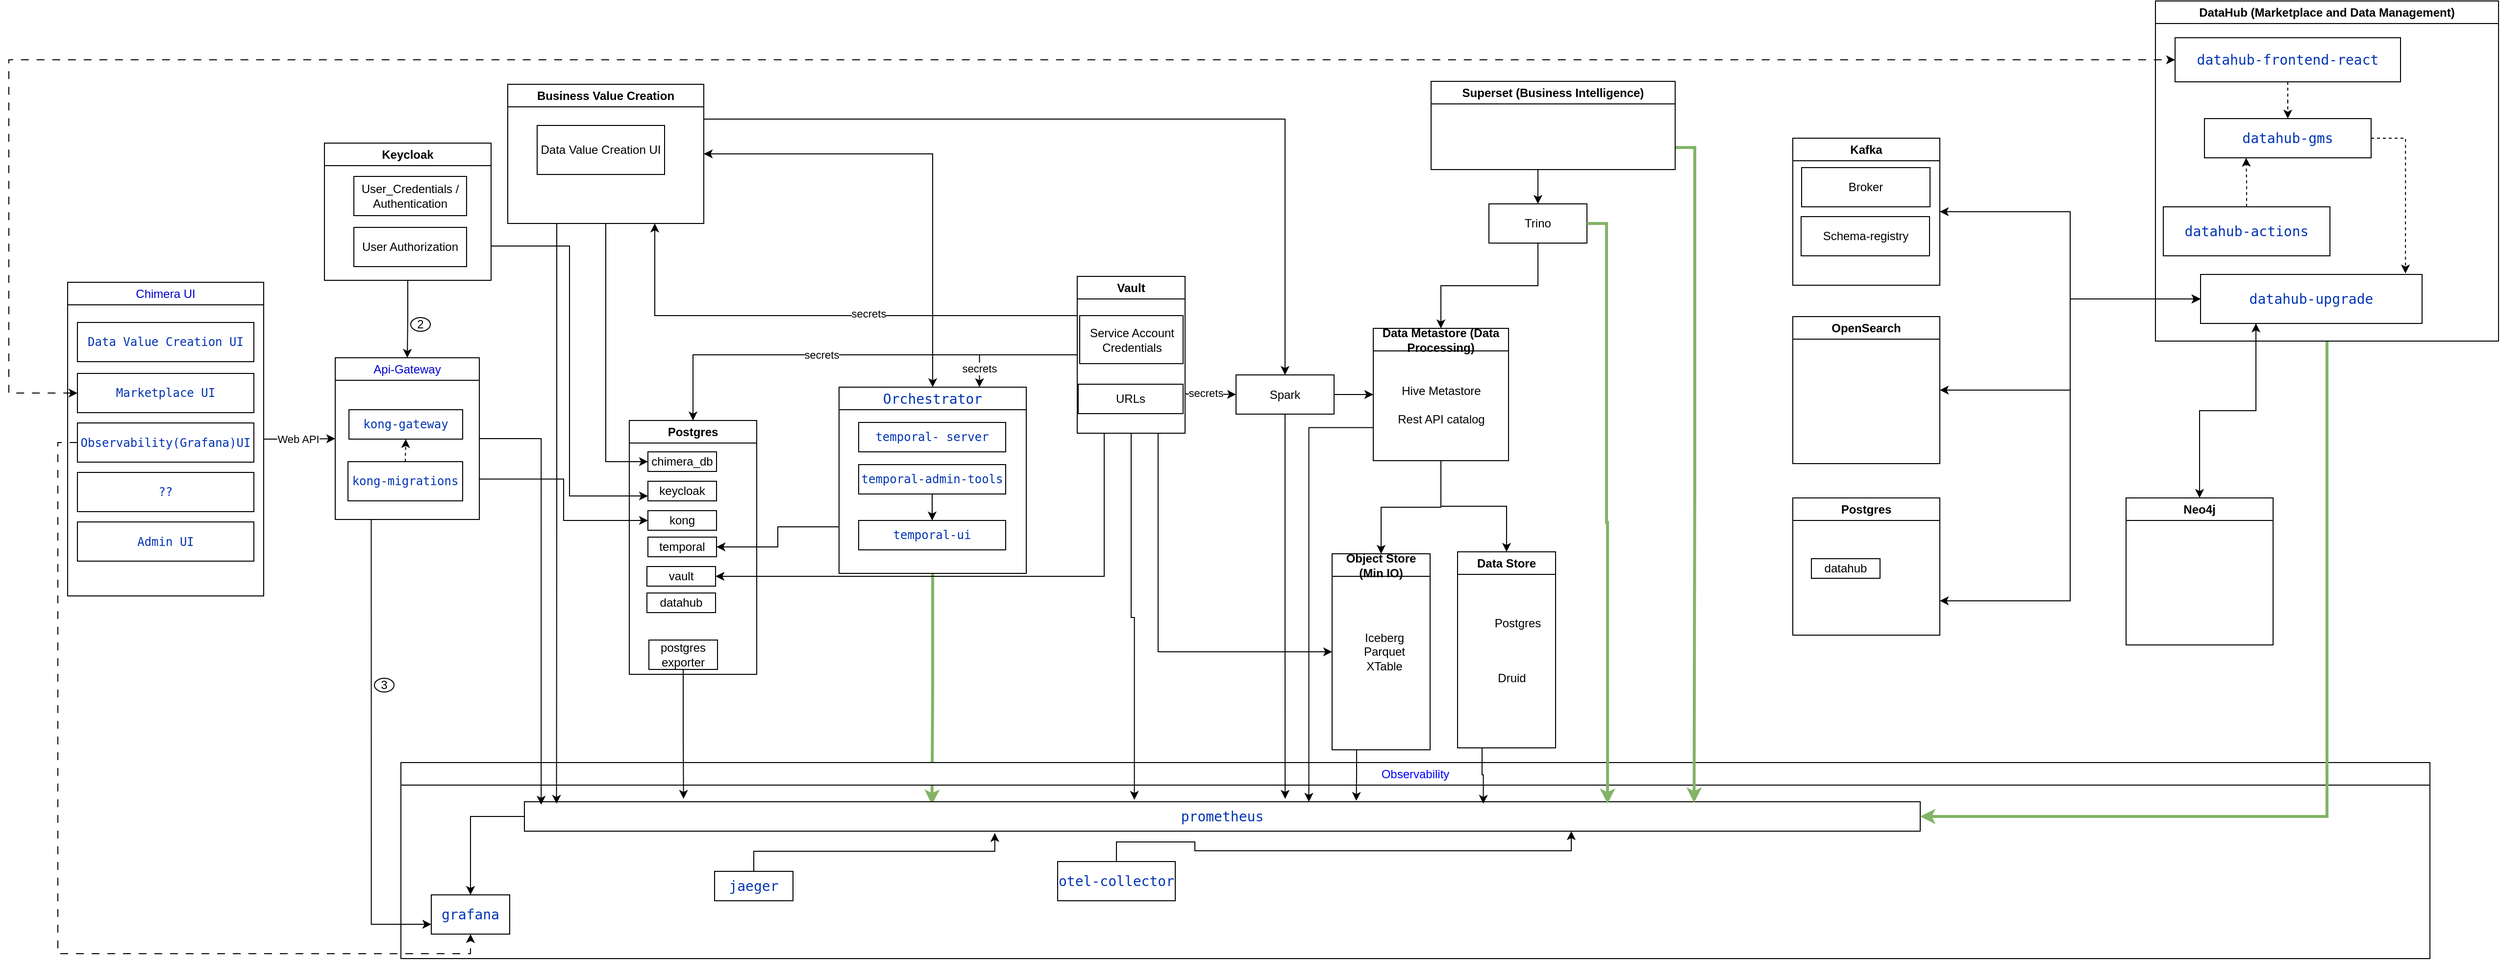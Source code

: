 <mxfile version="22.1.22" type="embed">
  <diagram name="Page-1" id="F5dg0ylDk_RJSr3__Lnu">
    <mxGraphModel dx="2994" dy="670" grid="1" gridSize="10" guides="1" tooltips="1" connect="1" arrows="1" fold="1" page="1" pageScale="1" pageWidth="827" pageHeight="1169" math="0" shadow="0">
      <root>
        <mxCell id="0" />
        <mxCell id="1" parent="0" />
        <mxCell id="24" style="edgeStyle=orthogonalEdgeStyle;rounded=0;orthogonalLoop=1;jettySize=auto;html=1;exitX=0.5;exitY=1;exitDx=0;exitDy=0;entryX=0.292;entryY=0.1;entryDx=0;entryDy=0;fillColor=#d5e8d4;strokeColor=#82b366;strokeWidth=3;entryPerimeter=0;" parent="1" source="vYYXMtTBXLeFyRnoxI34-15" target="vYYXMtTBXLeFyRnoxI34-8" edge="1">
          <mxGeometry relative="1" as="geometry">
            <mxPoint x="-120" y="500" as="targetPoint" />
          </mxGeometry>
        </mxCell>
        <mxCell id="88" style="edgeStyle=orthogonalEdgeStyle;rounded=0;orthogonalLoop=1;jettySize=auto;html=1;exitX=0;exitY=0.75;exitDx=0;exitDy=0;entryX=1;entryY=0.5;entryDx=0;entryDy=0;" edge="1" parent="1" source="vYYXMtTBXLeFyRnoxI34-15" target="87">
          <mxGeometry relative="1" as="geometry" />
        </mxCell>
        <mxCell id="vYYXMtTBXLeFyRnoxI34-15" value="&lt;div style=&quot;font-weight: 400; text-align: start; background-color: rgb(255, 255, 255); color: rgb(8, 8, 8);&quot;&gt;&lt;pre style=&quot;font-family: &amp;quot;JetBrains Mono&amp;quot;, monospace; font-size: 10.5pt;&quot;&gt;&lt;span style=&quot;color: rgb(0, 51, 179);&quot;&gt;Orchestrator&lt;/span&gt;&lt;/pre&gt;&lt;/div&gt;" style="swimlane;whiteSpace=wrap;html=1;" parent="1" vertex="1">
          <mxGeometry x="-683" y="447" width="191" height="190" as="geometry">
            <mxRectangle x="520" y="270" width="140" height="30" as="alternateBounds" />
          </mxGeometry>
        </mxCell>
        <mxCell id="vYYXMtTBXLeFyRnoxI34-20" value="" style="edgeStyle=orthogonalEdgeStyle;rounded=0;orthogonalLoop=1;jettySize=auto;html=1;" parent="vYYXMtTBXLeFyRnoxI34-15" source="vYYXMtTBXLeFyRnoxI34-16" target="vYYXMtTBXLeFyRnoxI34-19" edge="1">
          <mxGeometry relative="1" as="geometry" />
        </mxCell>
        <mxCell id="vYYXMtTBXLeFyRnoxI34-16" value="&lt;div style=&quot;text-align: start; background-color: rgb(255, 255, 255); color: rgb(8, 8, 8);&quot;&gt;&lt;pre style=&quot;font-family: &amp;quot;JetBrains Mono&amp;quot;, monospace;&quot;&gt;&lt;span style=&quot;color: rgb(0, 51, 179);&quot;&gt;&lt;font style=&quot;font-size: 12px;&quot;&gt;temporal-admin-tools&lt;/font&gt;&lt;/span&gt;&lt;/pre&gt;&lt;/div&gt;" style="rounded=0;whiteSpace=wrap;html=1;" parent="vYYXMtTBXLeFyRnoxI34-15" vertex="1">
          <mxGeometry x="20" y="79" width="150" height="30" as="geometry" />
        </mxCell>
        <mxCell id="vYYXMtTBXLeFyRnoxI34-19" value="&lt;div style=&quot;text-align: start; background-color: rgb(255, 255, 255); color: rgb(8, 8, 8);&quot;&gt;&lt;pre style=&quot;font-family: &amp;quot;JetBrains Mono&amp;quot;, monospace;&quot;&gt;&lt;span style=&quot;color: rgb(0, 51, 179);&quot;&gt;&lt;font style=&quot;font-size: 12px;&quot;&gt;temporal-ui&lt;/font&gt;&lt;/span&gt;&lt;/pre&gt;&lt;/div&gt;" style="whiteSpace=wrap;html=1;rounded=0;" parent="vYYXMtTBXLeFyRnoxI34-15" vertex="1">
          <mxGeometry x="20" y="136" width="150" height="30" as="geometry" />
        </mxCell>
        <mxCell id="76" value="&lt;div style=&quot;text-align: start; background-color: rgb(255, 255, 255); color: rgb(8, 8, 8);&quot;&gt;&lt;pre style=&quot;font-family: &amp;quot;JetBrains Mono&amp;quot;, monospace;&quot;&gt;&lt;span style=&quot;color: rgb(0, 51, 179);&quot;&gt;&lt;font style=&quot;font-size: 12px;&quot;&gt;temporal- server&lt;/font&gt;&lt;/span&gt;&lt;/pre&gt;&lt;/div&gt;" style="rounded=0;whiteSpace=wrap;html=1;" vertex="1" parent="vYYXMtTBXLeFyRnoxI34-15">
          <mxGeometry x="20" y="36" width="150" height="30" as="geometry" />
        </mxCell>
        <mxCell id="38" style="edgeStyle=orthogonalEdgeStyle;rounded=0;orthogonalLoop=1;jettySize=auto;html=1;exitX=0.25;exitY=1;exitDx=0;exitDy=0;entryX=0;entryY=0.75;entryDx=0;entryDy=0;" parent="1" source="vYYXMtTBXLeFyRnoxI34-21" target="vYYXMtTBXLeFyRnoxI34-7" edge="1">
          <mxGeometry relative="1" as="geometry" />
        </mxCell>
        <mxCell id="85" style="edgeStyle=orthogonalEdgeStyle;rounded=0;orthogonalLoop=1;jettySize=auto;html=1;exitX=1;exitY=0.75;exitDx=0;exitDy=0;entryX=0;entryY=0.5;entryDx=0;entryDy=0;" edge="1" parent="1" source="vYYXMtTBXLeFyRnoxI34-21" target="50">
          <mxGeometry relative="1" as="geometry" />
        </mxCell>
        <mxCell id="vYYXMtTBXLeFyRnoxI34-21" value="&lt;span style=&quot;color: light-dark(rgb(0, 0, 204), rgb(237, 237, 237)); font-weight: normal;&quot;&gt;Api-Gateway&lt;/span&gt;" style="swimlane;whiteSpace=wrap;html=1;" parent="1" vertex="1">
          <mxGeometry x="-1197" y="417" width="147" height="165" as="geometry">
            <mxRectangle x="-1109" y="417" width="120" height="30" as="alternateBounds" />
          </mxGeometry>
        </mxCell>
        <mxCell id="vYYXMtTBXLeFyRnoxI34-4" value="&lt;div style=&quot;text-align: start; background-color: rgb(255, 255, 255); color: rgb(8, 8, 8);&quot;&gt;&lt;pre style=&quot;font-family: &amp;quot;JetBrains Mono&amp;quot;, monospace;&quot;&gt;&lt;span style=&quot;color: rgb(0, 51, 179);&quot;&gt;&lt;font style=&quot;font-size: 12px;&quot;&gt;kong-gateway&lt;/font&gt;&lt;/span&gt;&lt;/pre&gt;&lt;/div&gt;" style="rounded=0;whiteSpace=wrap;html=1;" parent="vYYXMtTBXLeFyRnoxI34-21" vertex="1">
          <mxGeometry x="14" y="53" width="116" height="30" as="geometry" />
        </mxCell>
        <mxCell id="vYYXMtTBXLeFyRnoxI34-5" value="&lt;div style=&quot;text-align: start; background-color: rgb(255, 255, 255); color: rgb(8, 8, 8);&quot;&gt;&lt;pre style=&quot;font-family: &amp;quot;JetBrains Mono&amp;quot;, monospace;&quot;&gt;&lt;span style=&quot;color: rgb(0, 51, 179);&quot;&gt;&lt;font style=&quot;font-size: 12px;&quot;&gt;kong-migrations&lt;/font&gt;&lt;/span&gt;&lt;/pre&gt;&lt;/div&gt;" style="rounded=0;whiteSpace=wrap;html=1;" parent="vYYXMtTBXLeFyRnoxI34-21" vertex="1">
          <mxGeometry x="13" y="106" width="117" height="40" as="geometry" />
        </mxCell>
        <mxCell id="vYYXMtTBXLeFyRnoxI34-6" value="" style="endArrow=classic;html=1;rounded=0;exitX=0.5;exitY=0;exitDx=0;exitDy=0;dashed=1;entryX=0.5;entryY=1;entryDx=0;entryDy=0;" parent="vYYXMtTBXLeFyRnoxI34-21" source="vYYXMtTBXLeFyRnoxI34-5" target="vYYXMtTBXLeFyRnoxI34-4" edge="1">
          <mxGeometry width="50" height="50" relative="1" as="geometry">
            <mxPoint x="-339" y="139" as="sourcePoint" />
            <mxPoint x="190" y="-87" as="targetPoint" />
          </mxGeometry>
        </mxCell>
        <mxCell id="vYYXMtTBXLeFyRnoxI34-22" value="&lt;span style=&quot;font-weight: normal; color: rgb(0, 0, 255);&quot;&gt;Observability&lt;/span&gt;" style="swimlane;whiteSpace=wrap;html=1;" parent="1" vertex="1">
          <mxGeometry x="-1130" y="830" width="2070" height="200" as="geometry">
            <mxRectangle x="-550" y="390" width="120" height="30" as="alternateBounds" />
          </mxGeometry>
        </mxCell>
        <mxCell id="vYYXMtTBXLeFyRnoxI34-27" style="edgeStyle=orthogonalEdgeStyle;rounded=0;orthogonalLoop=1;jettySize=auto;html=1;exitX=0;exitY=0.5;exitDx=0;exitDy=0;" parent="vYYXMtTBXLeFyRnoxI34-22" source="vYYXMtTBXLeFyRnoxI34-8" target="vYYXMtTBXLeFyRnoxI34-7" edge="1">
          <mxGeometry relative="1" as="geometry" />
        </mxCell>
        <mxCell id="vYYXMtTBXLeFyRnoxI34-8" value="&lt;div style=&quot;text-align: start; background-color: rgb(255, 255, 255); color: rgb(8, 8, 8);&quot;&gt;&lt;pre style=&quot;font-family: &amp;quot;JetBrains Mono&amp;quot;, monospace; font-size: 10.5pt;&quot;&gt;&lt;span style=&quot;color: rgb(0, 51, 179);&quot;&gt;prometheus&lt;/span&gt;&lt;/pre&gt;&lt;/div&gt;" style="rounded=0;whiteSpace=wrap;html=1;" parent="vYYXMtTBXLeFyRnoxI34-22" vertex="1">
          <mxGeometry x="126" y="40" width="1424" height="30" as="geometry" />
        </mxCell>
        <mxCell id="vYYXMtTBXLeFyRnoxI34-12" value="&lt;div style=&quot;text-align: start; background-color: rgb(255, 255, 255); color: rgb(8, 8, 8);&quot;&gt;&lt;pre style=&quot;font-family: &amp;quot;JetBrains Mono&amp;quot;, monospace; font-size: 10.5pt;&quot;&gt;&lt;span style=&quot;color: rgb(0, 51, 179);&quot;&gt;jaeger&lt;/span&gt;&lt;/pre&gt;&lt;/div&gt;" style="rounded=0;whiteSpace=wrap;html=1;" parent="vYYXMtTBXLeFyRnoxI34-22" vertex="1">
          <mxGeometry x="320" y="111" width="80" height="30" as="geometry" />
        </mxCell>
        <mxCell id="vYYXMtTBXLeFyRnoxI34-7" value="&lt;div style=&quot;text-align: start; background-color: rgb(255, 255, 255); color: rgb(8, 8, 8);&quot;&gt;&lt;pre style=&quot;font-family: &amp;quot;JetBrains Mono&amp;quot;, monospace; font-size: 10.5pt;&quot;&gt;&lt;span style=&quot;color: rgb(0, 51, 179);&quot;&gt;grafana&lt;/span&gt;&lt;/pre&gt;&lt;/div&gt;" style="rounded=0;whiteSpace=wrap;html=1;" parent="vYYXMtTBXLeFyRnoxI34-22" vertex="1">
          <mxGeometry x="31" y="135" width="80" height="40" as="geometry" />
        </mxCell>
        <mxCell id="vYYXMtTBXLeFyRnoxI34-26" value="" style="edgeStyle=orthogonalEdgeStyle;rounded=0;orthogonalLoop=1;jettySize=auto;html=1;entryX=0.75;entryY=1;entryDx=0;entryDy=0;" parent="vYYXMtTBXLeFyRnoxI34-22" source="vYYXMtTBXLeFyRnoxI34-9" target="vYYXMtTBXLeFyRnoxI34-8" edge="1">
          <mxGeometry relative="1" as="geometry" />
        </mxCell>
        <mxCell id="vYYXMtTBXLeFyRnoxI34-9" value="&lt;div style=&quot;text-align: start; background-color: rgb(255, 255, 255); color: rgb(8, 8, 8);&quot;&gt;&lt;pre style=&quot;font-family: &amp;quot;JetBrains Mono&amp;quot;, monospace; font-size: 10.5pt;&quot;&gt;&lt;span style=&quot;color: rgb(0, 51, 179);&quot;&gt;otel-collector&lt;/span&gt;&lt;/pre&gt;&lt;/div&gt;" style="rounded=0;whiteSpace=wrap;html=1;" parent="vYYXMtTBXLeFyRnoxI34-22" vertex="1">
          <mxGeometry x="670" y="101" width="120" height="40" as="geometry" />
        </mxCell>
        <mxCell id="vYYXMtTBXLeFyRnoxI34-29" style="edgeStyle=orthogonalEdgeStyle;rounded=0;orthogonalLoop=1;jettySize=auto;html=1;exitX=0.5;exitY=0;exitDx=0;exitDy=0;entryX=0.337;entryY=1.063;entryDx=0;entryDy=0;entryPerimeter=0;" parent="vYYXMtTBXLeFyRnoxI34-22" source="vYYXMtTBXLeFyRnoxI34-12" target="vYYXMtTBXLeFyRnoxI34-8" edge="1">
          <mxGeometry relative="1" as="geometry" />
        </mxCell>
        <mxCell id="75" style="edgeStyle=orthogonalEdgeStyle;rounded=0;orthogonalLoop=1;jettySize=auto;html=1;exitX=0;exitY=0.5;exitDx=0;exitDy=0;entryX=0.5;entryY=0;entryDx=0;entryDy=0;" edge="1" parent="1" source="vYYXMtTBXLeFyRnoxI34-41" target="48">
          <mxGeometry relative="1" as="geometry" />
        </mxCell>
        <mxCell id="80" value="secrets" style="edgeLabel;html=1;align=center;verticalAlign=middle;resizable=0;points=[];" vertex="1" connectable="0" parent="75">
          <mxGeometry x="0.138" relative="1" as="geometry">
            <mxPoint as="offset" />
          </mxGeometry>
        </mxCell>
        <mxCell id="82" style="edgeStyle=orthogonalEdgeStyle;rounded=0;orthogonalLoop=1;jettySize=auto;html=1;exitX=0;exitY=0.25;exitDx=0;exitDy=0;entryX=0.75;entryY=1;entryDx=0;entryDy=0;" edge="1" parent="1" source="vYYXMtTBXLeFyRnoxI34-41" target="60">
          <mxGeometry relative="1" as="geometry" />
        </mxCell>
        <mxCell id="83" value="secrets" style="edgeLabel;html=1;align=center;verticalAlign=middle;resizable=0;points=[];" vertex="1" connectable="0" parent="82">
          <mxGeometry x="-0.186" y="-2" relative="1" as="geometry">
            <mxPoint as="offset" />
          </mxGeometry>
        </mxCell>
        <mxCell id="86" style="edgeStyle=orthogonalEdgeStyle;rounded=0;orthogonalLoop=1;jettySize=auto;html=1;exitX=0.25;exitY=1;exitDx=0;exitDy=0;entryX=1;entryY=0.5;entryDx=0;entryDy=0;" edge="1" parent="1" source="vYYXMtTBXLeFyRnoxI34-41" target="51">
          <mxGeometry relative="1" as="geometry" />
        </mxCell>
        <mxCell id="89" style="edgeStyle=orthogonalEdgeStyle;rounded=0;orthogonalLoop=1;jettySize=auto;html=1;exitX=0;exitY=0.5;exitDx=0;exitDy=0;entryX=0.75;entryY=0;entryDx=0;entryDy=0;" edge="1" parent="1" source="vYYXMtTBXLeFyRnoxI34-41" target="vYYXMtTBXLeFyRnoxI34-15">
          <mxGeometry relative="1" as="geometry" />
        </mxCell>
        <mxCell id="90" value="secrets" style="edgeLabel;html=1;align=center;verticalAlign=middle;resizable=0;points=[];" vertex="1" connectable="0" parent="89">
          <mxGeometry x="0.7" y="-1" relative="1" as="geometry">
            <mxPoint as="offset" />
          </mxGeometry>
        </mxCell>
        <mxCell id="96" style="edgeStyle=orthogonalEdgeStyle;rounded=0;orthogonalLoop=1;jettySize=auto;html=1;exitX=1;exitY=0.75;exitDx=0;exitDy=0;entryX=0;entryY=0.5;entryDx=0;entryDy=0;" edge="1" parent="1" source="vYYXMtTBXLeFyRnoxI34-41" target="45">
          <mxGeometry relative="1" as="geometry" />
        </mxCell>
        <mxCell id="101" value="secrets" style="edgeLabel;html=1;align=center;verticalAlign=middle;resizable=0;points=[];" vertex="1" connectable="0" parent="96">
          <mxGeometry x="-0.365" y="-1" relative="1" as="geometry">
            <mxPoint x="4" y="-2" as="offset" />
          </mxGeometry>
        </mxCell>
        <mxCell id="97" style="edgeStyle=orthogonalEdgeStyle;rounded=0;orthogonalLoop=1;jettySize=auto;html=1;exitX=0.75;exitY=1;exitDx=0;exitDy=0;entryX=0;entryY=0.5;entryDx=0;entryDy=0;" edge="1" parent="1" source="vYYXMtTBXLeFyRnoxI34-41" target="3">
          <mxGeometry relative="1" as="geometry" />
        </mxCell>
        <mxCell id="vYYXMtTBXLeFyRnoxI34-41" value="Vault" style="swimlane;whiteSpace=wrap;html=1;" parent="1" vertex="1">
          <mxGeometry x="-440" y="334" width="110" height="160" as="geometry">
            <mxRectangle x="-770" y="230" width="80" height="30" as="alternateBounds" />
          </mxGeometry>
        </mxCell>
        <mxCell id="vYYXMtTBXLeFyRnoxI34-42" value="URLs" style="rounded=0;whiteSpace=wrap;html=1;" parent="vYYXMtTBXLeFyRnoxI34-41" vertex="1">
          <mxGeometry x="1" y="110" width="107" height="30" as="geometry" />
        </mxCell>
        <mxCell id="vYYXMtTBXLeFyRnoxI34-43" value="Service Account Credentials" style="rounded=0;whiteSpace=wrap;html=1;" parent="vYYXMtTBXLeFyRnoxI34-41" vertex="1">
          <mxGeometry x="2.5" y="40" width="105.5" height="49" as="geometry" />
        </mxCell>
        <mxCell id="11" style="edgeStyle=orthogonalEdgeStyle;rounded=0;orthogonalLoop=1;jettySize=auto;html=1;exitX=0.5;exitY=1;exitDx=0;exitDy=0;" parent="1" source="lkmkdy3Stl9UQCsPqjpw-3" target="4" edge="1">
          <mxGeometry relative="1" as="geometry" />
        </mxCell>
        <mxCell id="lkmkdy3Stl9UQCsPqjpw-3" value="Trino" style="rounded=0;whiteSpace=wrap;html=1;" parent="1" vertex="1">
          <mxGeometry x="-20" y="260" width="100" height="40" as="geometry" />
        </mxCell>
        <mxCell id="47" style="edgeStyle=orthogonalEdgeStyle;rounded=0;orthogonalLoop=1;jettySize=auto;html=1;exitX=0.5;exitY=1;exitDx=0;exitDy=0;entryX=1;entryY=0.5;entryDx=0;entryDy=0;fillColor=#d5e8d4;strokeColor=#82b366;strokeWidth=3;" parent="1" source="lkmkdy3Stl9UQCsPqjpw-6" target="vYYXMtTBXLeFyRnoxI34-8" edge="1">
          <mxGeometry relative="1" as="geometry" />
        </mxCell>
        <mxCell id="lkmkdy3Stl9UQCsPqjpw-6" value="DataHub (Marketplace and Data Management)" style="swimlane;whiteSpace=wrap;html=1;" parent="1" vertex="1">
          <mxGeometry x="660" y="53" width="350" height="347" as="geometry">
            <mxRectangle x="-630" y="750" width="100" height="30" as="alternateBounds" />
          </mxGeometry>
        </mxCell>
        <mxCell id="lkmkdy3Stl9UQCsPqjpw-21" style="edgeStyle=orthogonalEdgeStyle;rounded=0;orthogonalLoop=1;jettySize=auto;html=1;exitX=0.5;exitY=1;exitDx=0;exitDy=0;dashed=1;" parent="lkmkdy3Stl9UQCsPqjpw-6" source="lkmkdy3Stl9UQCsPqjpw-9" target="lkmkdy3Stl9UQCsPqjpw-11" edge="1">
          <mxGeometry relative="1" as="geometry" />
        </mxCell>
        <mxCell id="lkmkdy3Stl9UQCsPqjpw-9" value="&lt;div style=&quot;background-color:#ffffff;color:#080808&quot;&gt;&lt;pre style=&quot;font-family:&#39;JetBrains Mono&#39;,monospace;font-size:10.5pt;&quot;&gt;&lt;span style=&quot;color:#0033b3;&quot;&gt;datahub-frontend-react&lt;/span&gt;&lt;/pre&gt;&lt;/div&gt;" style="rounded=0;whiteSpace=wrap;html=1;" parent="lkmkdy3Stl9UQCsPqjpw-6" vertex="1">
          <mxGeometry x="20" y="37.5" width="230" height="45" as="geometry" />
        </mxCell>
        <mxCell id="lkmkdy3Stl9UQCsPqjpw-11" value="&lt;div style=&quot;background-color:#ffffff;color:#080808&quot;&gt;&lt;pre style=&quot;font-family:&#39;JetBrains Mono&#39;,monospace;font-size:10.5pt;&quot;&gt;&lt;span style=&quot;color:#0033b3;&quot;&gt;datahub-gms&lt;/span&gt;&lt;/pre&gt;&lt;/div&gt;" style="rounded=0;whiteSpace=wrap;html=1;" parent="lkmkdy3Stl9UQCsPqjpw-6" vertex="1">
          <mxGeometry x="50" y="120" width="170" height="40" as="geometry" />
        </mxCell>
        <mxCell id="lkmkdy3Stl9UQCsPqjpw-22" style="edgeStyle=orthogonalEdgeStyle;rounded=0;orthogonalLoop=1;jettySize=auto;html=1;entryX=0.25;entryY=1;entryDx=0;entryDy=0;dashed=1;" parent="lkmkdy3Stl9UQCsPqjpw-6" source="lkmkdy3Stl9UQCsPqjpw-12" target="lkmkdy3Stl9UQCsPqjpw-11" edge="1">
          <mxGeometry relative="1" as="geometry" />
        </mxCell>
        <mxCell id="lkmkdy3Stl9UQCsPqjpw-12" value="&lt;div style=&quot;background-color:#ffffff;color:#080808&quot;&gt;&lt;pre style=&quot;font-family:&#39;JetBrains Mono&#39;,monospace;font-size:10.5pt;&quot;&gt;&lt;span style=&quot;color:#0033b3;&quot;&gt;datahub-actions&lt;/span&gt;&lt;/pre&gt;&lt;/div&gt;" style="rounded=0;whiteSpace=wrap;html=1;" parent="lkmkdy3Stl9UQCsPqjpw-6" vertex="1">
          <mxGeometry x="8" y="210" width="170" height="50" as="geometry" />
        </mxCell>
        <mxCell id="lkmkdy3Stl9UQCsPqjpw-13" value="&lt;div style=&quot;background-color:#ffffff;color:#080808&quot;&gt;&lt;pre style=&quot;font-family:&#39;JetBrains Mono&#39;,monospace;font-size:10.5pt;&quot;&gt;&lt;span style=&quot;color:#0033b3;&quot;&gt;datahub-upgrade&lt;/span&gt;&lt;/pre&gt;&lt;/div&gt;" style="rounded=0;whiteSpace=wrap;html=1;" parent="lkmkdy3Stl9UQCsPqjpw-6" vertex="1">
          <mxGeometry x="46" y="279" width="226" height="50" as="geometry" />
        </mxCell>
        <mxCell id="lkmkdy3Stl9UQCsPqjpw-23" style="edgeStyle=orthogonalEdgeStyle;rounded=0;orthogonalLoop=1;jettySize=auto;html=1;exitX=1;exitY=0.5;exitDx=0;exitDy=0;entryX=0.925;entryY=-0.02;entryDx=0;entryDy=0;entryPerimeter=0;dashed=1;" parent="lkmkdy3Stl9UQCsPqjpw-6" source="lkmkdy3Stl9UQCsPqjpw-11" target="lkmkdy3Stl9UQCsPqjpw-13" edge="1">
          <mxGeometry relative="1" as="geometry" />
        </mxCell>
        <mxCell id="3" value="Object Store (Min IO)" style="swimlane;whiteSpace=wrap;html=1;" parent="1" vertex="1">
          <mxGeometry x="-180" y="617" width="100" height="200" as="geometry" />
        </mxCell>
        <mxCell id="43" value="Iceberg&lt;br&gt;Parquet&lt;br&gt;XTable" style="text;html=1;align=center;verticalAlign=middle;resizable=0;points=[];autosize=1;strokeColor=none;fillColor=none;" parent="3" vertex="1">
          <mxGeometry x="18" y="70" width="70" height="60" as="geometry" />
        </mxCell>
        <mxCell id="5" style="edgeStyle=orthogonalEdgeStyle;rounded=0;orthogonalLoop=1;jettySize=auto;html=1;exitX=0.5;exitY=1;exitDx=0;exitDy=0;entryX=0.5;entryY=0;entryDx=0;entryDy=0;" parent="1" source="4" target="3" edge="1">
          <mxGeometry relative="1" as="geometry" />
        </mxCell>
        <mxCell id="7" style="edgeStyle=orthogonalEdgeStyle;rounded=0;orthogonalLoop=1;jettySize=auto;html=1;exitX=0.5;exitY=1;exitDx=0;exitDy=0;" parent="1" source="4" target="6" edge="1">
          <mxGeometry relative="1" as="geometry" />
        </mxCell>
        <mxCell id="4" value="Data Metastore (Data Processing)" style="swimlane;whiteSpace=wrap;html=1;" parent="1" vertex="1">
          <mxGeometry x="-138" y="387" width="138" height="135" as="geometry" />
        </mxCell>
        <mxCell id="94" style="edgeStyle=orthogonalEdgeStyle;rounded=0;orthogonalLoop=1;jettySize=auto;html=1;exitX=0.25;exitY=1;exitDx=0;exitDy=0;entryX=0.687;entryY=0.067;entryDx=0;entryDy=0;entryPerimeter=0;" edge="1" parent="1" source="6" target="vYYXMtTBXLeFyRnoxI34-8">
          <mxGeometry relative="1" as="geometry">
            <mxPoint x="250" y="750" as="targetPoint" />
          </mxGeometry>
        </mxCell>
        <mxCell id="6" value="Data Store" style="swimlane;whiteSpace=wrap;html=1;" parent="1" vertex="1">
          <mxGeometry x="-52" y="615" width="100" height="200" as="geometry" />
        </mxCell>
        <mxCell id="42" value="Druid" style="text;html=1;align=center;verticalAlign=middle;resizable=0;points=[];autosize=1;strokeColor=none;fillColor=none;" parent="6" vertex="1">
          <mxGeometry x="25" y="114" width="60" height="30" as="geometry" />
        </mxCell>
        <mxCell id="9" style="edgeStyle=orthogonalEdgeStyle;rounded=0;orthogonalLoop=1;jettySize=auto;html=1;exitX=0.5;exitY=1;exitDx=0;exitDy=0;entryX=0.5;entryY=0;entryDx=0;entryDy=0;" parent="1" source="8" target="lkmkdy3Stl9UQCsPqjpw-3" edge="1">
          <mxGeometry relative="1" as="geometry">
            <mxPoint x="221" y="265" as="targetPoint" />
          </mxGeometry>
        </mxCell>
        <mxCell id="54" style="edgeStyle=orthogonalEdgeStyle;rounded=0;orthogonalLoop=1;jettySize=auto;html=1;entryX=0.838;entryY=0.033;entryDx=0;entryDy=0;fillColor=#d5e8d4;strokeColor=#82b366;strokeWidth=3;exitX=1;exitY=0.75;exitDx=0;exitDy=0;entryPerimeter=0;" parent="1" source="8" target="vYYXMtTBXLeFyRnoxI34-8" edge="1">
          <mxGeometry relative="1" as="geometry" />
        </mxCell>
        <mxCell id="8" value="Superset (Business Intelligence)" style="swimlane;whiteSpace=wrap;html=1;" parent="1" vertex="1">
          <mxGeometry x="-79" y="135" width="249" height="90" as="geometry" />
        </mxCell>
        <mxCell id="10" style="edgeStyle=orthogonalEdgeStyle;rounded=0;orthogonalLoop=1;jettySize=auto;html=1;exitX=1;exitY=0.5;exitDx=0;exitDy=0;fillColor=#d5e8d4;strokeColor=#82b366;strokeWidth=3;entryX=0.776;entryY=0.067;entryDx=0;entryDy=0;entryPerimeter=0;" parent="1" source="lkmkdy3Stl9UQCsPqjpw-3" edge="1" target="vYYXMtTBXLeFyRnoxI34-8">
          <mxGeometry relative="1" as="geometry">
            <mxPoint x="90" y="860" as="targetPoint" />
          </mxGeometry>
        </mxCell>
        <mxCell id="22" style="edgeStyle=orthogonalEdgeStyle;rounded=0;orthogonalLoop=1;jettySize=auto;html=1;exitX=1;exitY=0.5;exitDx=0;exitDy=0;entryX=0;entryY=0.5;entryDx=0;entryDy=0;" parent="1" source="14" target="vYYXMtTBXLeFyRnoxI34-21" edge="1">
          <mxGeometry relative="1" as="geometry">
            <mxPoint x="-1150" y="640" as="targetPoint" />
          </mxGeometry>
        </mxCell>
        <mxCell id="33" value="Web API" style="edgeLabel;html=1;align=center;verticalAlign=middle;resizable=0;points=[];" parent="22" vertex="1" connectable="0">
          <mxGeometry x="-0.443" y="2" relative="1" as="geometry">
            <mxPoint x="14" y="2" as="offset" />
          </mxGeometry>
        </mxCell>
        <mxCell id="14" value="&lt;span style=&quot;color: light-dark(rgb(0, 0, 204), rgb(237, 237, 237)); font-weight: normal;&quot;&gt;Chimera UI&lt;/span&gt;" style="swimlane;whiteSpace=wrap;html=1;" parent="1" vertex="1">
          <mxGeometry x="-1470" y="340" width="200" height="320" as="geometry" />
        </mxCell>
        <mxCell id="15" value="&lt;div style=&quot;text-align: start; background-color: rgb(255, 255, 255); color: rgb(8, 8, 8);&quot;&gt;&lt;pre style=&quot;font-family: &amp;quot;JetBrains Mono&amp;quot;, monospace;&quot;&gt;&lt;span style=&quot;color: rgb(0, 51, 179);&quot;&gt;&lt;font style=&quot;font-size: 12px;&quot;&gt;Data Value Creation UI&lt;/font&gt;&lt;/span&gt;&lt;/pre&gt;&lt;/div&gt;" style="rounded=0;whiteSpace=wrap;html=1;" parent="14" vertex="1">
          <mxGeometry x="10" y="41" width="180" height="40" as="geometry" />
        </mxCell>
        <mxCell id="18" value="&lt;div style=&quot;text-align: start; background-color: rgb(255, 255, 255);&quot;&gt;&lt;pre style=&quot;font-family: &amp;quot;JetBrains Mono&amp;quot;, monospace;&quot;&gt;&lt;font style=&quot;font-size: 12px;&quot; color=&quot;#0033b3&quot;&gt;Marketplace UI&lt;/font&gt;&lt;/pre&gt;&lt;/div&gt;" style="rounded=0;whiteSpace=wrap;html=1;" parent="14" vertex="1">
          <mxGeometry x="10" y="93" width="180" height="40" as="geometry" />
        </mxCell>
        <mxCell id="19" value="&lt;div style=&quot;text-align: start; background-color: rgb(255, 255, 255);&quot;&gt;&lt;pre style=&quot;font-family: &amp;quot;JetBrains Mono&amp;quot;, monospace;&quot;&gt;&lt;font style=&quot;font-size: 12px;&quot; color=&quot;#0033b3&quot;&gt;Observability(Grafana)UI&lt;/font&gt;&lt;/pre&gt;&lt;/div&gt;" style="rounded=0;whiteSpace=wrap;html=1;" parent="14" vertex="1">
          <mxGeometry x="10" y="143.5" width="180" height="40" as="geometry" />
        </mxCell>
        <mxCell id="20" value="&lt;div style=&quot;text-align: start; background-color: rgb(255, 255, 255);&quot;&gt;&lt;pre style=&quot;font-family: &amp;quot;JetBrains Mono&amp;quot;, monospace;&quot;&gt;&lt;font style=&quot;font-size: 12px;&quot; color=&quot;#0033b3&quot;&gt;??&lt;/font&gt;&lt;/pre&gt;&lt;/div&gt;" style="rounded=0;whiteSpace=wrap;html=1;" parent="14" vertex="1">
          <mxGeometry x="10" y="194" width="180" height="40" as="geometry" />
        </mxCell>
        <mxCell id="21" value="&lt;div style=&quot;text-align: start; background-color: rgb(255, 255, 255);&quot;&gt;&lt;pre style=&quot;font-family: &amp;quot;JetBrains Mono&amp;quot;, monospace;&quot;&gt;&lt;font style=&quot;font-size: 12px;&quot; color=&quot;#0033b3&quot;&gt;Admin UI&lt;/font&gt;&lt;/pre&gt;&lt;/div&gt;" style="rounded=0;whiteSpace=wrap;html=1;" parent="14" vertex="1">
          <mxGeometry x="10" y="244.5" width="180" height="40" as="geometry" />
        </mxCell>
        <mxCell id="25" value="" style="endArrow=classic;startArrow=classic;html=1;rounded=0;exitX=0;exitY=0.5;exitDx=0;exitDy=0;entryX=0;entryY=0.5;entryDx=0;entryDy=0;edgeStyle=elbowEdgeStyle;dashed=1;dashPattern=8 8;" parent="1" source="18" target="lkmkdy3Stl9UQCsPqjpw-9" edge="1">
          <mxGeometry width="50" height="50" relative="1" as="geometry">
            <mxPoint x="-780" y="760" as="sourcePoint" />
            <mxPoint x="-730" y="710" as="targetPoint" />
            <Array as="points">
              <mxPoint x="-1530" y="660" />
            </Array>
          </mxGeometry>
        </mxCell>
        <mxCell id="65" style="edgeStyle=orthogonalEdgeStyle;rounded=0;orthogonalLoop=1;jettySize=auto;html=1;exitX=0.5;exitY=1;exitDx=0;exitDy=0;" parent="1" source="27" target="vYYXMtTBXLeFyRnoxI34-21" edge="1">
          <mxGeometry relative="1" as="geometry" />
        </mxCell>
        <mxCell id="84" style="edgeStyle=orthogonalEdgeStyle;rounded=0;orthogonalLoop=1;jettySize=auto;html=1;exitX=1;exitY=0.75;exitDx=0;exitDy=0;entryX=0;entryY=0.75;entryDx=0;entryDy=0;" edge="1" parent="1" source="27" target="49">
          <mxGeometry relative="1" as="geometry" />
        </mxCell>
        <mxCell id="27" value="Keycloak" style="swimlane;whiteSpace=wrap;html=1;startSize=23;" parent="1" vertex="1">
          <mxGeometry x="-1208" y="198" width="170" height="140" as="geometry" />
        </mxCell>
        <mxCell id="29" value="User_Credentials / Authentication" style="rounded=0;whiteSpace=wrap;html=1;" parent="27" vertex="1">
          <mxGeometry x="30" y="34" width="115" height="40" as="geometry" />
        </mxCell>
        <mxCell id="30" value="User Authorization" style="rounded=0;whiteSpace=wrap;html=1;" parent="27" vertex="1">
          <mxGeometry x="30" y="86" width="115" height="40" as="geometry" />
        </mxCell>
        <mxCell id="35" value="2" style="ellipse;whiteSpace=wrap;html=1;" parent="1" vertex="1">
          <mxGeometry x="-1120" y="376" width="20" height="14" as="geometry" />
        </mxCell>
        <mxCell id="40" value="3" style="ellipse;whiteSpace=wrap;html=1;" parent="1" vertex="1">
          <mxGeometry x="-1157" y="744" width="20" height="14" as="geometry" />
        </mxCell>
        <mxCell id="41" value="Postgres" style="text;html=1;align=center;verticalAlign=middle;resizable=0;points=[];autosize=1;strokeColor=none;fillColor=none;" parent="1" vertex="1">
          <mxGeometry x="-26" y="673" width="70" height="30" as="geometry" />
        </mxCell>
        <mxCell id="44" value="Hive Metastore&lt;br&gt;&lt;br&gt;Rest API catalog" style="text;html=1;align=center;verticalAlign=middle;resizable=0;points=[];autosize=1;strokeColor=none;fillColor=none;" parent="1" vertex="1">
          <mxGeometry x="-129" y="435" width="120" height="60" as="geometry" />
        </mxCell>
        <mxCell id="46" style="edgeStyle=orthogonalEdgeStyle;rounded=0;orthogonalLoop=1;jettySize=auto;html=1;" parent="1" source="45" target="4" edge="1">
          <mxGeometry relative="1" as="geometry" />
        </mxCell>
        <mxCell id="45" value="Spark" style="rounded=0;whiteSpace=wrap;html=1;" parent="1" vertex="1">
          <mxGeometry x="-278" y="434.5" width="100" height="40" as="geometry" />
        </mxCell>
        <mxCell id="48" value="Postgres" style="swimlane;whiteSpace=wrap;html=1;" parent="1" vertex="1">
          <mxGeometry x="-897" y="481" width="130" height="259" as="geometry" />
        </mxCell>
        <mxCell id="vYYXMtTBXLeFyRnoxI34-35" value="chimera_db" style="rounded=0;whiteSpace=wrap;html=1;" parent="48" vertex="1">
          <mxGeometry x="19" y="32" width="70" height="20" as="geometry" />
        </mxCell>
        <mxCell id="49" value="keycloak" style="rounded=0;whiteSpace=wrap;html=1;" parent="48" vertex="1">
          <mxGeometry x="19" y="62" width="70" height="20" as="geometry" />
        </mxCell>
        <mxCell id="50" value="kong" style="rounded=0;whiteSpace=wrap;html=1;" parent="48" vertex="1">
          <mxGeometry x="19" y="92" width="70" height="20" as="geometry" />
        </mxCell>
        <mxCell id="51" value="vault" style="rounded=0;whiteSpace=wrap;html=1;" parent="48" vertex="1">
          <mxGeometry x="18" y="149" width="70" height="20" as="geometry" />
        </mxCell>
        <mxCell id="lkmkdy3Stl9UQCsPqjpw-1" value="postgres exporter" style="rounded=0;whiteSpace=wrap;html=1;" parent="48" vertex="1">
          <mxGeometry x="20" y="224" width="70" height="30" as="geometry" />
        </mxCell>
        <mxCell id="87" value="temporal" style="rounded=0;whiteSpace=wrap;html=1;" vertex="1" parent="48">
          <mxGeometry x="19" y="119" width="70" height="20" as="geometry" />
        </mxCell>
        <mxCell id="63" style="edgeStyle=orthogonalEdgeStyle;rounded=0;orthogonalLoop=1;jettySize=auto;html=1;exitX=0.5;exitY=1;exitDx=0;exitDy=0;entryX=0;entryY=0.5;entryDx=0;entryDy=0;" parent="1" source="60" target="vYYXMtTBXLeFyRnoxI34-35" edge="1">
          <mxGeometry relative="1" as="geometry" />
        </mxCell>
        <mxCell id="95" style="edgeStyle=orthogonalEdgeStyle;rounded=0;orthogonalLoop=1;jettySize=auto;html=1;exitX=1;exitY=0.25;exitDx=0;exitDy=0;entryX=0.5;entryY=0;entryDx=0;entryDy=0;" edge="1" parent="1" source="60" target="45">
          <mxGeometry relative="1" as="geometry" />
        </mxCell>
        <mxCell id="60" value="Business Value Creation" style="swimlane;whiteSpace=wrap;html=1;" parent="1" vertex="1">
          <mxGeometry x="-1021" y="138" width="200" height="142" as="geometry">
            <mxRectangle x="-770" y="230" width="80" height="30" as="alternateBounds" />
          </mxGeometry>
        </mxCell>
        <mxCell id="72" value="Data Value Creation UI" style="whiteSpace=wrap;html=1;" vertex="1" parent="60">
          <mxGeometry x="30" y="42" width="130" height="50" as="geometry" />
        </mxCell>
        <mxCell id="67" style="edgeStyle=orthogonalEdgeStyle;rounded=0;orthogonalLoop=1;jettySize=auto;html=1;exitX=0;exitY=0.5;exitDx=0;exitDy=0;entryX=0.5;entryY=1;entryDx=0;entryDy=0;dashed=1;dashPattern=8 8;" parent="1" source="19" target="vYYXMtTBXLeFyRnoxI34-7" edge="1">
          <mxGeometry relative="1" as="geometry" />
        </mxCell>
        <mxCell id="70" style="edgeStyle=orthogonalEdgeStyle;rounded=0;orthogonalLoop=1;jettySize=auto;html=1;exitX=1;exitY=0.5;exitDx=0;exitDy=0;entryX=0.012;entryY=0.1;entryDx=0;entryDy=0;entryPerimeter=0;" edge="1" parent="1" source="vYYXMtTBXLeFyRnoxI34-21" target="vYYXMtTBXLeFyRnoxI34-8">
          <mxGeometry relative="1" as="geometry" />
        </mxCell>
        <mxCell id="71" style="edgeStyle=orthogonalEdgeStyle;rounded=0;orthogonalLoop=1;jettySize=auto;html=1;exitX=0.5;exitY=1;exitDx=0;exitDy=0;entryX=0.437;entryY=-0.067;entryDx=0;entryDy=0;entryPerimeter=0;" edge="1" parent="1" source="vYYXMtTBXLeFyRnoxI34-41" target="vYYXMtTBXLeFyRnoxI34-8">
          <mxGeometry relative="1" as="geometry">
            <mxPoint x="-694" y="479" as="sourcePoint" />
            <mxPoint x="-702" y="870" as="targetPoint" />
          </mxGeometry>
        </mxCell>
        <mxCell id="73" style="edgeStyle=orthogonalEdgeStyle;rounded=0;orthogonalLoop=1;jettySize=auto;html=1;exitX=0.25;exitY=1;exitDx=0;exitDy=0;entryX=0.023;entryY=0.067;entryDx=0;entryDy=0;entryPerimeter=0;" edge="1" parent="1" source="60" target="vYYXMtTBXLeFyRnoxI34-8">
          <mxGeometry relative="1" as="geometry" />
        </mxCell>
        <mxCell id="74" style="edgeStyle=orthogonalEdgeStyle;rounded=0;orthogonalLoop=1;jettySize=auto;html=1;entryX=0.114;entryY=-0.1;entryDx=0;entryDy=0;entryPerimeter=0;" edge="1" parent="1" source="lkmkdy3Stl9UQCsPqjpw-1" target="vYYXMtTBXLeFyRnoxI34-8">
          <mxGeometry relative="1" as="geometry" />
        </mxCell>
        <mxCell id="78" value="" style="endArrow=classic;startArrow=classic;html=1;rounded=0;exitX=1;exitY=0.5;exitDx=0;exitDy=0;entryX=0.5;entryY=0;entryDx=0;entryDy=0;edgeStyle=orthogonalEdgeStyle;" edge="1" parent="1" source="60" target="vYYXMtTBXLeFyRnoxI34-15">
          <mxGeometry width="50" height="50" relative="1" as="geometry">
            <mxPoint x="-240" y="360" as="sourcePoint" />
            <mxPoint x="-190" y="310" as="targetPoint" />
          </mxGeometry>
        </mxCell>
        <mxCell id="91" style="edgeStyle=orthogonalEdgeStyle;rounded=0;orthogonalLoop=1;jettySize=auto;html=1;exitX=0.5;exitY=1;exitDx=0;exitDy=0;entryX=0.545;entryY=-0.1;entryDx=0;entryDy=0;entryPerimeter=0;" edge="1" parent="1" source="45" target="vYYXMtTBXLeFyRnoxI34-8">
          <mxGeometry relative="1" as="geometry" />
        </mxCell>
        <mxCell id="92" style="edgeStyle=orthogonalEdgeStyle;rounded=0;orthogonalLoop=1;jettySize=auto;html=1;exitX=0;exitY=0.75;exitDx=0;exitDy=0;entryX=0.562;entryY=0;entryDx=0;entryDy=0;entryPerimeter=0;" edge="1" parent="1" source="4" target="vYYXMtTBXLeFyRnoxI34-8">
          <mxGeometry relative="1" as="geometry" />
        </mxCell>
        <mxCell id="93" style="edgeStyle=orthogonalEdgeStyle;rounded=0;orthogonalLoop=1;jettySize=auto;html=1;exitX=0.25;exitY=1;exitDx=0;exitDy=0;entryX=0.596;entryY=-0.033;entryDx=0;entryDy=0;entryPerimeter=0;" edge="1" parent="1" source="3" target="vYYXMtTBXLeFyRnoxI34-8">
          <mxGeometry relative="1" as="geometry" />
        </mxCell>
        <mxCell id="100" value="datahub" style="rounded=0;whiteSpace=wrap;html=1;" vertex="1" parent="1">
          <mxGeometry x="-879" y="657" width="70" height="20" as="geometry" />
        </mxCell>
        <mxCell id="102" value="OpenSearch" style="swimlane;whiteSpace=wrap;html=1;" vertex="1" parent="1">
          <mxGeometry x="290" y="375" width="150" height="150" as="geometry" />
        </mxCell>
        <mxCell id="103" value="Neo4j" style="swimlane;whiteSpace=wrap;html=1;" vertex="1" parent="1">
          <mxGeometry x="630" y="560" width="150" height="150" as="geometry" />
        </mxCell>
        <mxCell id="104" value="Kafka" style="swimlane;whiteSpace=wrap;html=1;" vertex="1" parent="1">
          <mxGeometry x="290" y="193" width="150" height="150" as="geometry" />
        </mxCell>
        <mxCell id="118" value="Broker" style="whiteSpace=wrap;html=1;" vertex="1" parent="104">
          <mxGeometry x="9" y="30" width="131" height="40" as="geometry" />
        </mxCell>
        <mxCell id="119" value="Schema-registry" style="whiteSpace=wrap;html=1;" vertex="1" parent="104">
          <mxGeometry x="8.5" y="80" width="131" height="40" as="geometry" />
        </mxCell>
        <mxCell id="106" value="" style="endArrow=classic;startArrow=classic;html=1;rounded=0;exitX=1;exitY=0.5;exitDx=0;exitDy=0;entryX=0;entryY=0.5;entryDx=0;entryDy=0;edgeStyle=orthogonalEdgeStyle;" edge="1" parent="1" source="104" target="lkmkdy3Stl9UQCsPqjpw-13">
          <mxGeometry width="50" height="50" relative="1" as="geometry">
            <mxPoint x="750" y="470" as="sourcePoint" />
            <mxPoint x="800" y="420" as="targetPoint" />
          </mxGeometry>
        </mxCell>
        <mxCell id="108" value="" style="endArrow=classic;startArrow=classic;html=1;rounded=0;exitX=1;exitY=0.5;exitDx=0;exitDy=0;entryX=0;entryY=0.5;entryDx=0;entryDy=0;edgeStyle=orthogonalEdgeStyle;" edge="1" parent="1" source="102" target="lkmkdy3Stl9UQCsPqjpw-13">
          <mxGeometry width="50" height="50" relative="1" as="geometry">
            <mxPoint x="750" y="470" as="sourcePoint" />
            <mxPoint x="800" y="420" as="targetPoint" />
          </mxGeometry>
        </mxCell>
        <mxCell id="110" value="Postgres" style="swimlane;whiteSpace=wrap;html=1;" vertex="1" parent="1">
          <mxGeometry x="290" y="560" width="150" height="140" as="geometry" />
        </mxCell>
        <mxCell id="112" value="datahub" style="rounded=0;whiteSpace=wrap;html=1;" vertex="1" parent="110">
          <mxGeometry x="19" y="62" width="70" height="20" as="geometry" />
        </mxCell>
        <mxCell id="120" value="" style="endArrow=classic;startArrow=classic;html=1;rounded=0;exitX=1;exitY=0.75;exitDx=0;exitDy=0;entryX=0;entryY=0.5;entryDx=0;entryDy=0;edgeStyle=orthogonalEdgeStyle;" edge="1" parent="1" source="110" target="lkmkdy3Stl9UQCsPqjpw-13">
          <mxGeometry width="50" height="50" relative="1" as="geometry">
            <mxPoint x="530" y="370" as="sourcePoint" />
            <mxPoint x="580" y="320" as="targetPoint" />
          </mxGeometry>
        </mxCell>
        <mxCell id="121" value="" style="endArrow=classic;startArrow=classic;html=1;rounded=0;entryX=0.25;entryY=1;entryDx=0;entryDy=0;exitX=0.5;exitY=0;exitDx=0;exitDy=0;edgeStyle=orthogonalEdgeStyle;" edge="1" parent="1" source="103" target="lkmkdy3Stl9UQCsPqjpw-13">
          <mxGeometry width="50" height="50" relative="1" as="geometry">
            <mxPoint x="530" y="370" as="sourcePoint" />
            <mxPoint x="580" y="320" as="targetPoint" />
          </mxGeometry>
        </mxCell>
      </root>
    </mxGraphModel>
  </diagram>
</mxfile>
